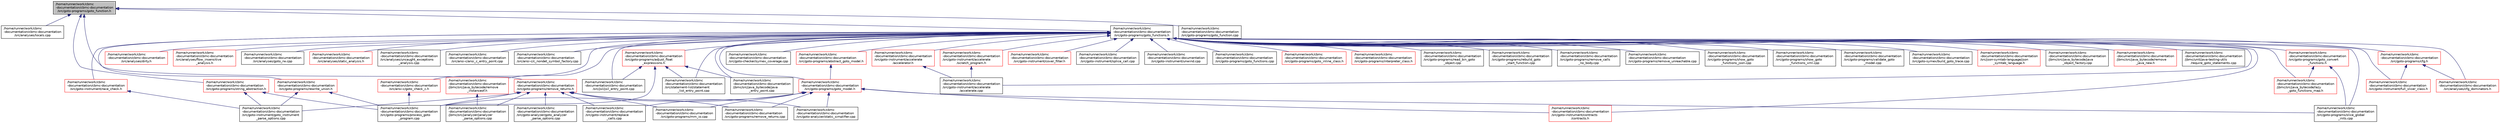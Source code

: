 digraph "/home/runner/work/cbmc-documentation/cbmc-documentation/src/goto-programs/goto_function.h"
{
 // LATEX_PDF_SIZE
  bgcolor="transparent";
  edge [fontname="Helvetica",fontsize="10",labelfontname="Helvetica",labelfontsize="10"];
  node [fontname="Helvetica",fontsize="10",shape=record];
  Node1 [label="/home/runner/work/cbmc\l-documentation/cbmc-documentation\l/src/goto-programs/goto_function.h",height=0.2,width=0.4,color="black", fillcolor="grey75", style="filled", fontcolor="black",tooltip=" "];
  Node1 -> Node2 [dir="back",color="midnightblue",fontsize="10",style="solid",fontname="Helvetica"];
  Node2 [label="/home/runner/work/cbmc\l-documentation/cbmc-documentation\l/src/analyses/locals.cpp",height=0.2,width=0.4,color="black",URL="$locals_8cpp.html",tooltip=" "];
  Node1 -> Node3 [dir="back",color="midnightblue",fontsize="10",style="solid",fontname="Helvetica"];
  Node3 [label="/home/runner/work/cbmc\l-documentation/cbmc-documentation\l/src/goto-programs/goto_functions.h",height=0.2,width=0.4,color="black",URL="$goto__functions_8h.html",tooltip=" "];
  Node3 -> Node4 [dir="back",color="midnightblue",fontsize="10",style="solid",fontname="Helvetica"];
  Node4 [label="/home/runner/work/cbmc\l-documentation/cbmc-documentation\l/src/analyses/cfg_dominators.h",height=0.2,width=0.4,color="red",URL="$cfg__dominators_8h.html",tooltip=" "];
  Node3 -> Node66 [dir="back",color="midnightblue",fontsize="10",style="solid",fontname="Helvetica"];
  Node66 [label="/home/runner/work/cbmc\l-documentation/cbmc-documentation\l/src/analyses/dirty.h",height=0.2,width=0.4,color="red",URL="$dirty_8h.html",tooltip=" "];
  Node3 -> Node116 [dir="back",color="midnightblue",fontsize="10",style="solid",fontname="Helvetica"];
  Node116 [label="/home/runner/work/cbmc\l-documentation/cbmc-documentation\l/src/analyses/flow_insensitive\l_analysis.h",height=0.2,width=0.4,color="red",URL="$flow__insensitive__analysis_8h.html",tooltip=" "];
  Node3 -> Node123 [dir="back",color="midnightblue",fontsize="10",style="solid",fontname="Helvetica"];
  Node123 [label="/home/runner/work/cbmc\l-documentation/cbmc-documentation\l/src/analyses/goto_rw.cpp",height=0.2,width=0.4,color="black",URL="$goto__rw_8cpp.html",tooltip=" "];
  Node3 -> Node124 [dir="back",color="midnightblue",fontsize="10",style="solid",fontname="Helvetica"];
  Node124 [label="/home/runner/work/cbmc\l-documentation/cbmc-documentation\l/src/analyses/static_analysis.h",height=0.2,width=0.4,color="red",URL="$static__analysis_8h.html",tooltip=" "];
  Node3 -> Node131 [dir="back",color="midnightblue",fontsize="10",style="solid",fontname="Helvetica"];
  Node131 [label="/home/runner/work/cbmc\l-documentation/cbmc-documentation\l/src/analyses/uncaught_exceptions\l_analysis.cpp",height=0.2,width=0.4,color="black",URL="$uncaught__exceptions__analysis_8cpp.html",tooltip=" "];
  Node3 -> Node132 [dir="back",color="midnightblue",fontsize="10",style="solid",fontname="Helvetica"];
  Node132 [label="/home/runner/work/cbmc\l-documentation/cbmc-documentation\l/src/ansi-c/ansi_c_entry_point.cpp",height=0.2,width=0.4,color="black",URL="$ansi__c__entry__point_8cpp.html",tooltip=" "];
  Node3 -> Node133 [dir="back",color="midnightblue",fontsize="10",style="solid",fontname="Helvetica"];
  Node133 [label="/home/runner/work/cbmc\l-documentation/cbmc-documentation\l/src/ansi-c/c_nondet_symbol_factory.cpp",height=0.2,width=0.4,color="black",URL="$c__nondet__symbol__factory_8cpp.html",tooltip=" "];
  Node3 -> Node134 [dir="back",color="midnightblue",fontsize="10",style="solid",fontname="Helvetica"];
  Node134 [label="/home/runner/work/cbmc\l-documentation/cbmc-documentation\l/src/ansi-c/goto_check_c.h",height=0.2,width=0.4,color="red",URL="$goto__check__c_8h.html",tooltip=" "];
  Node134 -> Node145 [dir="back",color="midnightblue",fontsize="10",style="solid",fontname="Helvetica"];
  Node145 [label="/home/runner/work/cbmc\l-documentation/cbmc-documentation\l/src/goto-programs/process_goto\l_program.cpp",height=0.2,width=0.4,color="black",URL="$process__goto__program_8cpp.html",tooltip=" "];
  Node3 -> Node146 [dir="back",color="midnightblue",fontsize="10",style="solid",fontname="Helvetica"];
  Node146 [label="/home/runner/work/cbmc\l-documentation/cbmc-documentation\l/src/goto-checker/symex_coverage.cpp",height=0.2,width=0.4,color="black",URL="$symex__coverage_8cpp.html",tooltip=" "];
  Node3 -> Node19 [dir="back",color="midnightblue",fontsize="10",style="solid",fontname="Helvetica"];
  Node19 [label="/home/runner/work/cbmc\l-documentation/cbmc-documentation\l/src/goto-instrument/accelerate\l/accelerate.cpp",height=0.2,width=0.4,color="black",URL="$accelerate_8cpp.html",tooltip=" "];
  Node3 -> Node30 [dir="back",color="midnightblue",fontsize="10",style="solid",fontname="Helvetica"];
  Node30 [label="/home/runner/work/cbmc\l-documentation/cbmc-documentation\l/src/goto-instrument/accelerate\l/accelerator.h",height=0.2,width=0.4,color="red",URL="$accelerator_8h.html",tooltip=" "];
  Node30 -> Node19 [dir="back",color="midnightblue",fontsize="10",style="solid",fontname="Helvetica"];
  Node3 -> Node105 [dir="back",color="midnightblue",fontsize="10",style="solid",fontname="Helvetica"];
  Node105 [label="/home/runner/work/cbmc\l-documentation/cbmc-documentation\l/src/goto-instrument/accelerate\l/scratch_program.h",height=0.2,width=0.4,color="red",URL="$scratch__program_8h.html",tooltip=" "];
  Node105 -> Node19 [dir="back",color="midnightblue",fontsize="10",style="solid",fontname="Helvetica"];
  Node3 -> Node41 [dir="back",color="midnightblue",fontsize="10",style="solid",fontname="Helvetica"];
  Node41 [label="/home/runner/work/cbmc\l-documentation/cbmc-documentation\l/src/goto-instrument/contracts\l/contracts.h",height=0.2,width=0.4,color="red",URL="$contracts_8h.html",tooltip=" "];
  Node3 -> Node147 [dir="back",color="midnightblue",fontsize="10",style="solid",fontname="Helvetica"];
  Node147 [label="/home/runner/work/cbmc\l-documentation/cbmc-documentation\l/src/goto-instrument/cover_filter.h",height=0.2,width=0.4,color="red",URL="$cover__filter_8h.html",tooltip=" "];
  Node3 -> Node10 [dir="back",color="midnightblue",fontsize="10",style="solid",fontname="Helvetica"];
  Node10 [label="/home/runner/work/cbmc\l-documentation/cbmc-documentation\l/src/goto-instrument/full_slicer_class.h",height=0.2,width=0.4,color="red",URL="$full__slicer__class_8h.html",tooltip=" "];
  Node3 -> Node157 [dir="back",color="midnightblue",fontsize="10",style="solid",fontname="Helvetica"];
  Node157 [label="/home/runner/work/cbmc\l-documentation/cbmc-documentation\l/src/goto-instrument/race_check.h",height=0.2,width=0.4,color="red",URL="$race__check_8h.html",tooltip=" "];
  Node157 -> Node13 [dir="back",color="midnightblue",fontsize="10",style="solid",fontname="Helvetica"];
  Node13 [label="/home/runner/work/cbmc\l-documentation/cbmc-documentation\l/src/goto-instrument/goto_instrument\l_parse_options.cpp",height=0.2,width=0.4,color="black",URL="$goto__instrument__parse__options_8cpp.html",tooltip=" "];
  Node3 -> Node159 [dir="back",color="midnightblue",fontsize="10",style="solid",fontname="Helvetica"];
  Node159 [label="/home/runner/work/cbmc\l-documentation/cbmc-documentation\l/src/goto-instrument/splice_call.cpp",height=0.2,width=0.4,color="black",URL="$splice__call_8cpp.html",tooltip=" "];
  Node3 -> Node160 [dir="back",color="midnightblue",fontsize="10",style="solid",fontname="Helvetica"];
  Node160 [label="/home/runner/work/cbmc\l-documentation/cbmc-documentation\l/src/goto-instrument/unwind.cpp",height=0.2,width=0.4,color="black",URL="$unwind_8cpp.html",tooltip=" "];
  Node3 -> Node161 [dir="back",color="midnightblue",fontsize="10",style="solid",fontname="Helvetica"];
  Node161 [label="/home/runner/work/cbmc\l-documentation/cbmc-documentation\l/src/goto-programs/abstract_goto_model.h",height=0.2,width=0.4,color="red",URL="$abstract__goto__model_8h.html",tooltip=" "];
  Node161 -> Node163 [dir="back",color="midnightblue",fontsize="10",style="solid",fontname="Helvetica"];
  Node163 [label="/home/runner/work/cbmc\l-documentation/cbmc-documentation\l/src/goto-programs/goto_model.h",height=0.2,width=0.4,color="red",URL="$goto__model_8h.html",tooltip=" "];
  Node163 -> Node181 [dir="back",color="midnightblue",fontsize="10",style="solid",fontname="Helvetica"];
  Node181 [label="/home/runner/work/cbmc\l-documentation/cbmc-documentation\l/src/goto-analyzer/static_simplifier.cpp",height=0.2,width=0.4,color="black",URL="$static__simplifier_8cpp.html",tooltip=" "];
  Node163 -> Node41 [dir="back",color="midnightblue",fontsize="10",style="solid",fontname="Helvetica"];
  Node163 -> Node259 [dir="back",color="midnightblue",fontsize="10",style="solid",fontname="Helvetica"];
  Node259 [label="/home/runner/work/cbmc\l-documentation/cbmc-documentation\l/src/goto-instrument/replace\l_calls.cpp",height=0.2,width=0.4,color="black",URL="$replace__calls_8cpp.html",tooltip=" "];
  Node163 -> Node283 [dir="back",color="midnightblue",fontsize="10",style="solid",fontname="Helvetica"];
  Node283 [label="/home/runner/work/cbmc\l-documentation/cbmc-documentation\l/src/goto-programs/mm_io.cpp",height=0.2,width=0.4,color="black",URL="$mm__io_8cpp.html",tooltip=" "];
  Node163 -> Node145 [dir="back",color="midnightblue",fontsize="10",style="solid",fontname="Helvetica"];
  Node163 -> Node292 [dir="back",color="midnightblue",fontsize="10",style="solid",fontname="Helvetica"];
  Node292 [label="/home/runner/work/cbmc\l-documentation/cbmc-documentation\l/src/goto-programs/remove_returns.cpp",height=0.2,width=0.4,color="black",URL="$remove__returns_8cpp.html",tooltip=" "];
  Node163 -> Node303 [dir="back",color="midnightblue",fontsize="10",style="solid",fontname="Helvetica"];
  Node303 [label="/home/runner/work/cbmc\l-documentation/cbmc-documentation\l/src/goto-programs/slice_global\l_inits.cpp",height=0.2,width=0.4,color="black",URL="$slice__global__inits_8cpp.html",tooltip=" "];
  Node3 -> Node321 [dir="back",color="midnightblue",fontsize="10",style="solid",fontname="Helvetica"];
  Node321 [label="/home/runner/work/cbmc\l-documentation/cbmc-documentation\l/src/goto-programs/adjust_float\l_expressions.h",height=0.2,width=0.4,color="red",URL="$adjust__float__expressions_8h.html",tooltip=" "];
  Node321 -> Node145 [dir="back",color="midnightblue",fontsize="10",style="solid",fontname="Helvetica"];
  Node321 -> Node326 [dir="back",color="midnightblue",fontsize="10",style="solid",fontname="Helvetica"];
  Node326 [label="/home/runner/work/cbmc\l-documentation/cbmc-documentation\l/src/jsil/jsil_entry_point.cpp",height=0.2,width=0.4,color="black",URL="$jsil__entry__point_8cpp.html",tooltip=" "];
  Node321 -> Node329 [dir="back",color="midnightblue",fontsize="10",style="solid",fontname="Helvetica"];
  Node329 [label="/home/runner/work/cbmc\l-documentation/cbmc-documentation\l/src/statement-list/statement\l_list_entry_point.cpp",height=0.2,width=0.4,color="black",URL="$statement__list__entry__point_8cpp.html",tooltip=" "];
  Node321 -> Node331 [dir="back",color="midnightblue",fontsize="10",style="solid",fontname="Helvetica"];
  Node331 [label="/home/runner/work/cbmc\l-documentation/cbmc-documentation\l/jbmc/src/java_bytecode/java\l_entry_point.cpp",height=0.2,width=0.4,color="black",URL="$java__entry__point_8cpp.html",tooltip=" "];
  Node3 -> Node163 [dir="back",color="midnightblue",fontsize="10",style="solid",fontname="Helvetica"];
  Node3 -> Node332 [dir="back",color="midnightblue",fontsize="10",style="solid",fontname="Helvetica"];
  Node332 [label="/home/runner/work/cbmc\l-documentation/cbmc-documentation\l/src/goto-programs/cfg.h",height=0.2,width=0.4,color="red",URL="$cfg_8h.html",tooltip=" "];
  Node332 -> Node4 [dir="back",color="midnightblue",fontsize="10",style="solid",fontname="Helvetica"];
  Node332 -> Node10 [dir="back",color="midnightblue",fontsize="10",style="solid",fontname="Helvetica"];
  Node3 -> Node333 [dir="back",color="midnightblue",fontsize="10",style="solid",fontname="Helvetica"];
  Node333 [label="/home/runner/work/cbmc\l-documentation/cbmc-documentation\l/src/goto-programs/goto_convert\l_functions.h",height=0.2,width=0.4,color="red",URL="$goto__convert__functions_8h.html",tooltip=" "];
  Node333 -> Node303 [dir="back",color="midnightblue",fontsize="10",style="solid",fontname="Helvetica"];
  Node333 -> Node334 [dir="back",color="midnightblue",fontsize="10",style="solid",fontname="Helvetica"];
  Node334 [label="/home/runner/work/cbmc\l-documentation/cbmc-documentation\l/jbmc/src/java_bytecode/lazy\l_goto_functions_map.h",height=0.2,width=0.4,color="red",URL="$lazy__goto__functions__map_8h.html",tooltip="Author: Diffblue Ltd."];
  Node3 -> Node335 [dir="back",color="midnightblue",fontsize="10",style="solid",fontname="Helvetica"];
  Node335 [label="/home/runner/work/cbmc\l-documentation/cbmc-documentation\l/src/goto-programs/goto_functions.cpp",height=0.2,width=0.4,color="black",URL="$goto__functions_8cpp.html",tooltip=" "];
  Node3 -> Node336 [dir="back",color="midnightblue",fontsize="10",style="solid",fontname="Helvetica"];
  Node336 [label="/home/runner/work/cbmc\l-documentation/cbmc-documentation\l/src/goto-programs/goto_inline_class.h",height=0.2,width=0.4,color="red",URL="$goto__inline__class_8h.html",tooltip=" "];
  Node3 -> Node338 [dir="back",color="midnightblue",fontsize="10",style="solid",fontname="Helvetica"];
  Node338 [label="/home/runner/work/cbmc\l-documentation/cbmc-documentation\l/src/goto-programs/interpreter_class.h",height=0.2,width=0.4,color="red",URL="$interpreter__class_8h.html",tooltip=" "];
  Node3 -> Node340 [dir="back",color="midnightblue",fontsize="10",style="solid",fontname="Helvetica"];
  Node340 [label="/home/runner/work/cbmc\l-documentation/cbmc-documentation\l/src/goto-programs/read_bin_goto\l_object.cpp",height=0.2,width=0.4,color="black",URL="$read__bin__goto__object_8cpp.html",tooltip=" "];
  Node3 -> Node341 [dir="back",color="midnightblue",fontsize="10",style="solid",fontname="Helvetica"];
  Node341 [label="/home/runner/work/cbmc\l-documentation/cbmc-documentation\l/src/goto-programs/rebuild_goto\l_start_function.cpp",height=0.2,width=0.4,color="black",URL="$rebuild__goto__start__function_8cpp.html",tooltip=" "];
  Node3 -> Node342 [dir="back",color="midnightblue",fontsize="10",style="solid",fontname="Helvetica"];
  Node342 [label="/home/runner/work/cbmc\l-documentation/cbmc-documentation\l/src/goto-programs/remove_calls\l_no_body.cpp",height=0.2,width=0.4,color="black",URL="$remove__calls__no__body_8cpp.html",tooltip=" "];
  Node3 -> Node343 [dir="back",color="midnightblue",fontsize="10",style="solid",fontname="Helvetica"];
  Node343 [label="/home/runner/work/cbmc\l-documentation/cbmc-documentation\l/src/goto-programs/remove_unreachable.cpp",height=0.2,width=0.4,color="black",URL="$remove__unreachable_8cpp.html",tooltip=" "];
  Node3 -> Node344 [dir="back",color="midnightblue",fontsize="10",style="solid",fontname="Helvetica"];
  Node344 [label="/home/runner/work/cbmc\l-documentation/cbmc-documentation\l/src/goto-programs/rewrite_union.h",height=0.2,width=0.4,color="red",URL="$rewrite__union_8h.html",tooltip=" "];
  Node344 -> Node13 [dir="back",color="midnightblue",fontsize="10",style="solid",fontname="Helvetica"];
  Node344 -> Node145 [dir="back",color="midnightblue",fontsize="10",style="solid",fontname="Helvetica"];
  Node3 -> Node345 [dir="back",color="midnightblue",fontsize="10",style="solid",fontname="Helvetica"];
  Node345 [label="/home/runner/work/cbmc\l-documentation/cbmc-documentation\l/src/goto-programs/show_goto\l_functions_json.cpp",height=0.2,width=0.4,color="black",URL="$show__goto__functions__json_8cpp.html",tooltip=" "];
  Node3 -> Node346 [dir="back",color="midnightblue",fontsize="10",style="solid",fontname="Helvetica"];
  Node346 [label="/home/runner/work/cbmc\l-documentation/cbmc-documentation\l/src/goto-programs/show_goto\l_functions_xml.cpp",height=0.2,width=0.4,color="black",URL="$show__goto__functions__xml_8cpp.html",tooltip=" "];
  Node3 -> Node303 [dir="back",color="midnightblue",fontsize="10",style="solid",fontname="Helvetica"];
  Node3 -> Node347 [dir="back",color="midnightblue",fontsize="10",style="solid",fontname="Helvetica"];
  Node347 [label="/home/runner/work/cbmc\l-documentation/cbmc-documentation\l/src/goto-programs/validate_goto\l_model.cpp",height=0.2,width=0.4,color="black",URL="$validate__goto__model_8cpp.html",tooltip=" "];
  Node3 -> Node348 [dir="back",color="midnightblue",fontsize="10",style="solid",fontname="Helvetica"];
  Node348 [label="/home/runner/work/cbmc\l-documentation/cbmc-documentation\l/src/goto-symex/build_goto_trace.cpp",height=0.2,width=0.4,color="black",URL="$build__goto__trace_8cpp.html",tooltip=" "];
  Node3 -> Node326 [dir="back",color="midnightblue",fontsize="10",style="solid",fontname="Helvetica"];
  Node3 -> Node349 [dir="back",color="midnightblue",fontsize="10",style="solid",fontname="Helvetica"];
  Node349 [label="/home/runner/work/cbmc\l-documentation/cbmc-documentation\l/src/json-symtab-language/json\l_symtab_language.h",height=0.2,width=0.4,color="red",URL="$json__symtab__language_8h.html",tooltip=" "];
  Node3 -> Node329 [dir="back",color="midnightblue",fontsize="10",style="solid",fontname="Helvetica"];
  Node3 -> Node331 [dir="back",color="midnightblue",fontsize="10",style="solid",fontname="Helvetica"];
  Node3 -> Node351 [dir="back",color="midnightblue",fontsize="10",style="solid",fontname="Helvetica"];
  Node351 [label="/home/runner/work/cbmc\l-documentation/cbmc-documentation\l/jbmc/src/java_bytecode/java\l_object_factory.cpp",height=0.2,width=0.4,color="black",URL="$java__object__factory_8cpp.html",tooltip=" "];
  Node3 -> Node334 [dir="back",color="midnightblue",fontsize="10",style="solid",fontname="Helvetica"];
  Node3 -> Node352 [dir="back",color="midnightblue",fontsize="10",style="solid",fontname="Helvetica"];
  Node352 [label="/home/runner/work/cbmc\l-documentation/cbmc-documentation\l/jbmc/src/java_bytecode/remove\l_instanceof.h",height=0.2,width=0.4,color="red",URL="$remove__instanceof_8h.html",tooltip=" "];
  Node352 -> Node14 [dir="back",color="midnightblue",fontsize="10",style="solid",fontname="Helvetica"];
  Node14 [label="/home/runner/work/cbmc\l-documentation/cbmc-documentation\l/jbmc/src/janalyzer/janalyzer\l_parse_options.cpp",height=0.2,width=0.4,color="black",URL="$janalyzer__parse__options_8cpp.html",tooltip=" "];
  Node3 -> Node353 [dir="back",color="midnightblue",fontsize="10",style="solid",fontname="Helvetica"];
  Node353 [label="/home/runner/work/cbmc\l-documentation/cbmc-documentation\l/jbmc/src/java_bytecode/remove\l_java_new.h",height=0.2,width=0.4,color="red",URL="$remove__java__new_8h.html",tooltip=" "];
  Node3 -> Node354 [dir="back",color="midnightblue",fontsize="10",style="solid",fontname="Helvetica"];
  Node354 [label="/home/runner/work/cbmc\l-documentation/cbmc-documentation\l/jbmc/unit/java-testing-utils\l/require_goto_statements.cpp",height=0.2,width=0.4,color="black",URL="$require__goto__statements_8cpp.html",tooltip=" "];
  Node1 -> Node355 [dir="back",color="midnightblue",fontsize="10",style="solid",fontname="Helvetica"];
  Node355 [label="/home/runner/work/cbmc\l-documentation/cbmc-documentation\l/src/goto-programs/goto_function.cpp",height=0.2,width=0.4,color="black",URL="$goto__function_8cpp.html",tooltip=" "];
  Node1 -> Node356 [dir="back",color="midnightblue",fontsize="10",style="solid",fontname="Helvetica"];
  Node356 [label="/home/runner/work/cbmc\l-documentation/cbmc-documentation\l/src/goto-programs/remove_returns.h",height=0.2,width=0.4,color="red",URL="$remove__returns_8h.html",tooltip=" "];
  Node356 -> Node74 [dir="back",color="midnightblue",fontsize="10",style="solid",fontname="Helvetica"];
  Node74 [label="/home/runner/work/cbmc\l-documentation/cbmc-documentation\l/src/goto-analyzer/goto_analyzer\l_parse_options.cpp",height=0.2,width=0.4,color="black",URL="$goto__analyzer__parse__options_8cpp.html",tooltip=" "];
  Node356 -> Node181 [dir="back",color="midnightblue",fontsize="10",style="solid",fontname="Helvetica"];
  Node356 -> Node13 [dir="back",color="midnightblue",fontsize="10",style="solid",fontname="Helvetica"];
  Node356 -> Node259 [dir="back",color="midnightblue",fontsize="10",style="solid",fontname="Helvetica"];
  Node356 -> Node283 [dir="back",color="midnightblue",fontsize="10",style="solid",fontname="Helvetica"];
  Node356 -> Node145 [dir="back",color="midnightblue",fontsize="10",style="solid",fontname="Helvetica"];
  Node356 -> Node292 [dir="back",color="midnightblue",fontsize="10",style="solid",fontname="Helvetica"];
  Node356 -> Node14 [dir="back",color="midnightblue",fontsize="10",style="solid",fontname="Helvetica"];
  Node1 -> Node357 [dir="back",color="midnightblue",fontsize="10",style="solid",fontname="Helvetica"];
  Node357 [label="/home/runner/work/cbmc\l-documentation/cbmc-documentation\l/src/goto-programs/string_abstraction.h",height=0.2,width=0.4,color="red",URL="$string__abstraction_8h.html",tooltip=" "];
  Node357 -> Node13 [dir="back",color="midnightblue",fontsize="10",style="solid",fontname="Helvetica"];
  Node357 -> Node145 [dir="back",color="midnightblue",fontsize="10",style="solid",fontname="Helvetica"];
}
